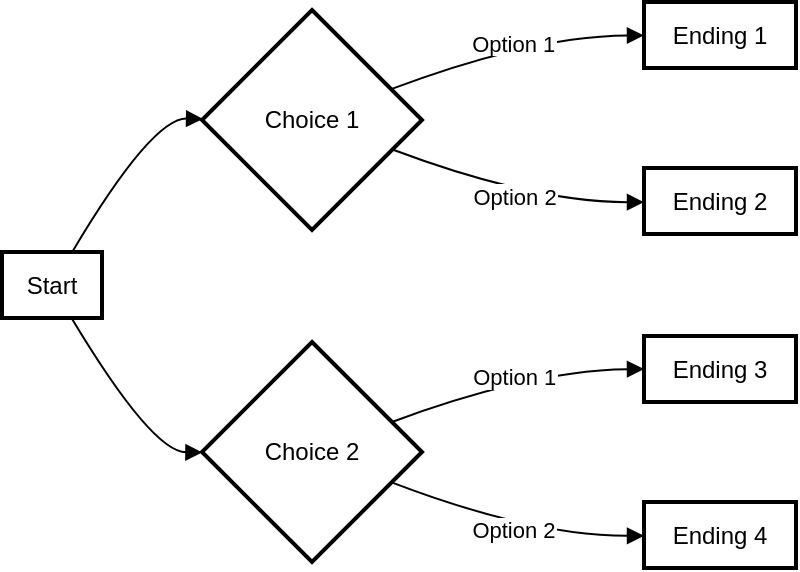 <mxfile version="21.7.4" type="github">
  <diagram name="Page-1" id="wEMaWxkyo3lzni8Cx1JZ">
    <mxGraphModel>
      <root>
        <mxCell id="0" />
        <mxCell id="1" parent="0" />
        <mxCell id="2" value="Start" style="whiteSpace=wrap;strokeWidth=2;" vertex="1" parent="1">
          <mxGeometry y="125" width="50" height="33" as="geometry" />
        </mxCell>
        <mxCell id="3" value="Choice 1" style="rhombus;strokeWidth=2;whiteSpace=wrap;" vertex="1" parent="1">
          <mxGeometry x="100" y="4" width="110" height="110" as="geometry" />
        </mxCell>
        <mxCell id="4" value="Ending 1" style="whiteSpace=wrap;strokeWidth=2;" vertex="1" parent="1">
          <mxGeometry x="321" width="76" height="33" as="geometry" />
        </mxCell>
        <mxCell id="5" value="Ending 2" style="whiteSpace=wrap;strokeWidth=2;" vertex="1" parent="1">
          <mxGeometry x="321" y="83" width="76" height="33" as="geometry" />
        </mxCell>
        <mxCell id="6" value="Choice 2" style="rhombus;strokeWidth=2;whiteSpace=wrap;" vertex="1" parent="1">
          <mxGeometry x="100" y="170" width="110" height="110" as="geometry" />
        </mxCell>
        <mxCell id="7" value="Ending 3" style="whiteSpace=wrap;strokeWidth=2;" vertex="1" parent="1">
          <mxGeometry x="321" y="167" width="76" height="33" as="geometry" />
        </mxCell>
        <mxCell id="8" value="Ending 4" style="whiteSpace=wrap;strokeWidth=2;" vertex="1" parent="1">
          <mxGeometry x="321" y="250" width="76" height="33" as="geometry" />
        </mxCell>
        <mxCell id="9" value="" style="curved=1;startArrow=none;endArrow=block;exitX=0.701;exitY=0.003;entryX=0.001;entryY=0.495;" edge="1" parent="1" source="2" target="3">
          <mxGeometry relative="1" as="geometry">
            <Array as="points">
              <mxPoint x="75" y="58" />
            </Array>
          </mxGeometry>
        </mxCell>
        <mxCell id="10" value="Option 1" style="curved=1;startArrow=none;endArrow=block;exitX=0.998;exitY=0.306;entryX=0.002;entryY=0.506;" edge="1" parent="1" source="3" target="4">
          <mxGeometry relative="1" as="geometry">
            <Array as="points">
              <mxPoint x="265" y="17" />
            </Array>
          </mxGeometry>
        </mxCell>
        <mxCell id="11" value="Option 2" style="curved=1;startArrow=none;endArrow=block;exitX=0.998;exitY=0.683;entryX=0.002;entryY=0.518;" edge="1" parent="1" source="3" target="5">
          <mxGeometry relative="1" as="geometry">
            <Array as="points">
              <mxPoint x="265" y="100" />
            </Array>
          </mxGeometry>
        </mxCell>
        <mxCell id="12" value="" style="curved=1;startArrow=none;endArrow=block;exitX=0.701;exitY=1.015;entryX=0.001;entryY=0.502;" edge="1" parent="1" source="2" target="6">
          <mxGeometry relative="1" as="geometry">
            <Array as="points">
              <mxPoint x="75" y="225" />
            </Array>
          </mxGeometry>
        </mxCell>
        <mxCell id="13" value="Option 1" style="curved=1;startArrow=none;endArrow=block;exitX=0.998;exitY=0.313;entryX=0.002;entryY=0.5;" edge="1" parent="1" source="6" target="7">
          <mxGeometry relative="1" as="geometry">
            <Array as="points">
              <mxPoint x="265" y="184" />
            </Array>
          </mxGeometry>
        </mxCell>
        <mxCell id="14" value="Option 2" style="curved=1;startArrow=none;endArrow=block;exitX=0.998;exitY=0.69;entryX=-0.001;entryY=0.512;" edge="1" parent="1" source="6" target="8">
          <mxGeometry relative="1" as="geometry">
            <Array as="points">
              <mxPoint x="265" y="267" />
            </Array>
          </mxGeometry>
        </mxCell>
      </root>
    </mxGraphModel>
  </diagram>
</mxfile>

